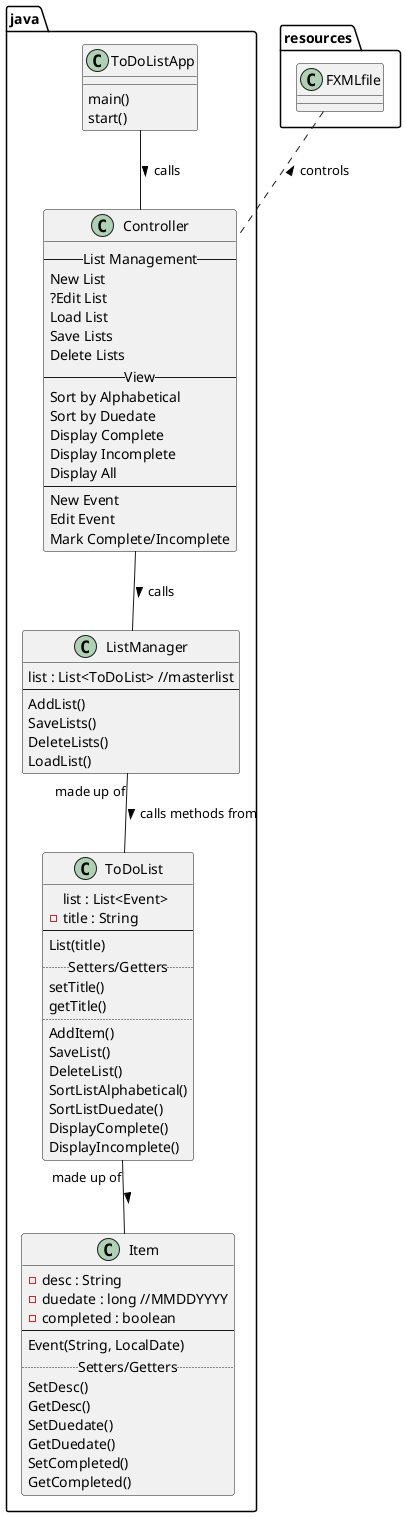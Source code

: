 @startuml
'https://plantuml.com/class-diagram

class java.ListManager{
list : List<ToDoList> //masterlist
--
AddList()
SaveLists()
DeleteLists()
LoadList()
}

class java.ToDoList {
list : List<Event>
-title : String
--
List(title)
..Setters/Getters..
setTitle()
getTitle()
..
AddItem()
SaveList()
DeleteList()
SortListAlphabetical()
SortListDuedate()
DisplayComplete()
DisplayIncomplete()
}

class java.Item {
-desc : String
-duedate : long //MMDDYYYY
-completed : boolean
--
Event(String, LocalDate)
..Setters/Getters..
SetDesc()
GetDesc()
SetDuedate()
GetDuedate()
SetCompleted()
GetCompleted()
}

java.ToDoList "made up of" -- java.Item : >
java.ListManager "made up of" -- java.ToDoList : > calls methods from

java.ToDoListApp -- java.Controller : > calls
resources.FXMLfile .. java.Controller : < controls
java.Controller -- java.ListManager : > calls


class java.Controller{
--List Management--
New List
?Edit List
Load List
Save Lists
Delete Lists
--View--
Sort by Alphabetical
Sort by Duedate
Display Complete
Display Incomplete
Display All
--
New Event
Edit Event
Mark Complete/Incomplete
}

class java.ToDoListApp{
main()
start()
}

@enduml